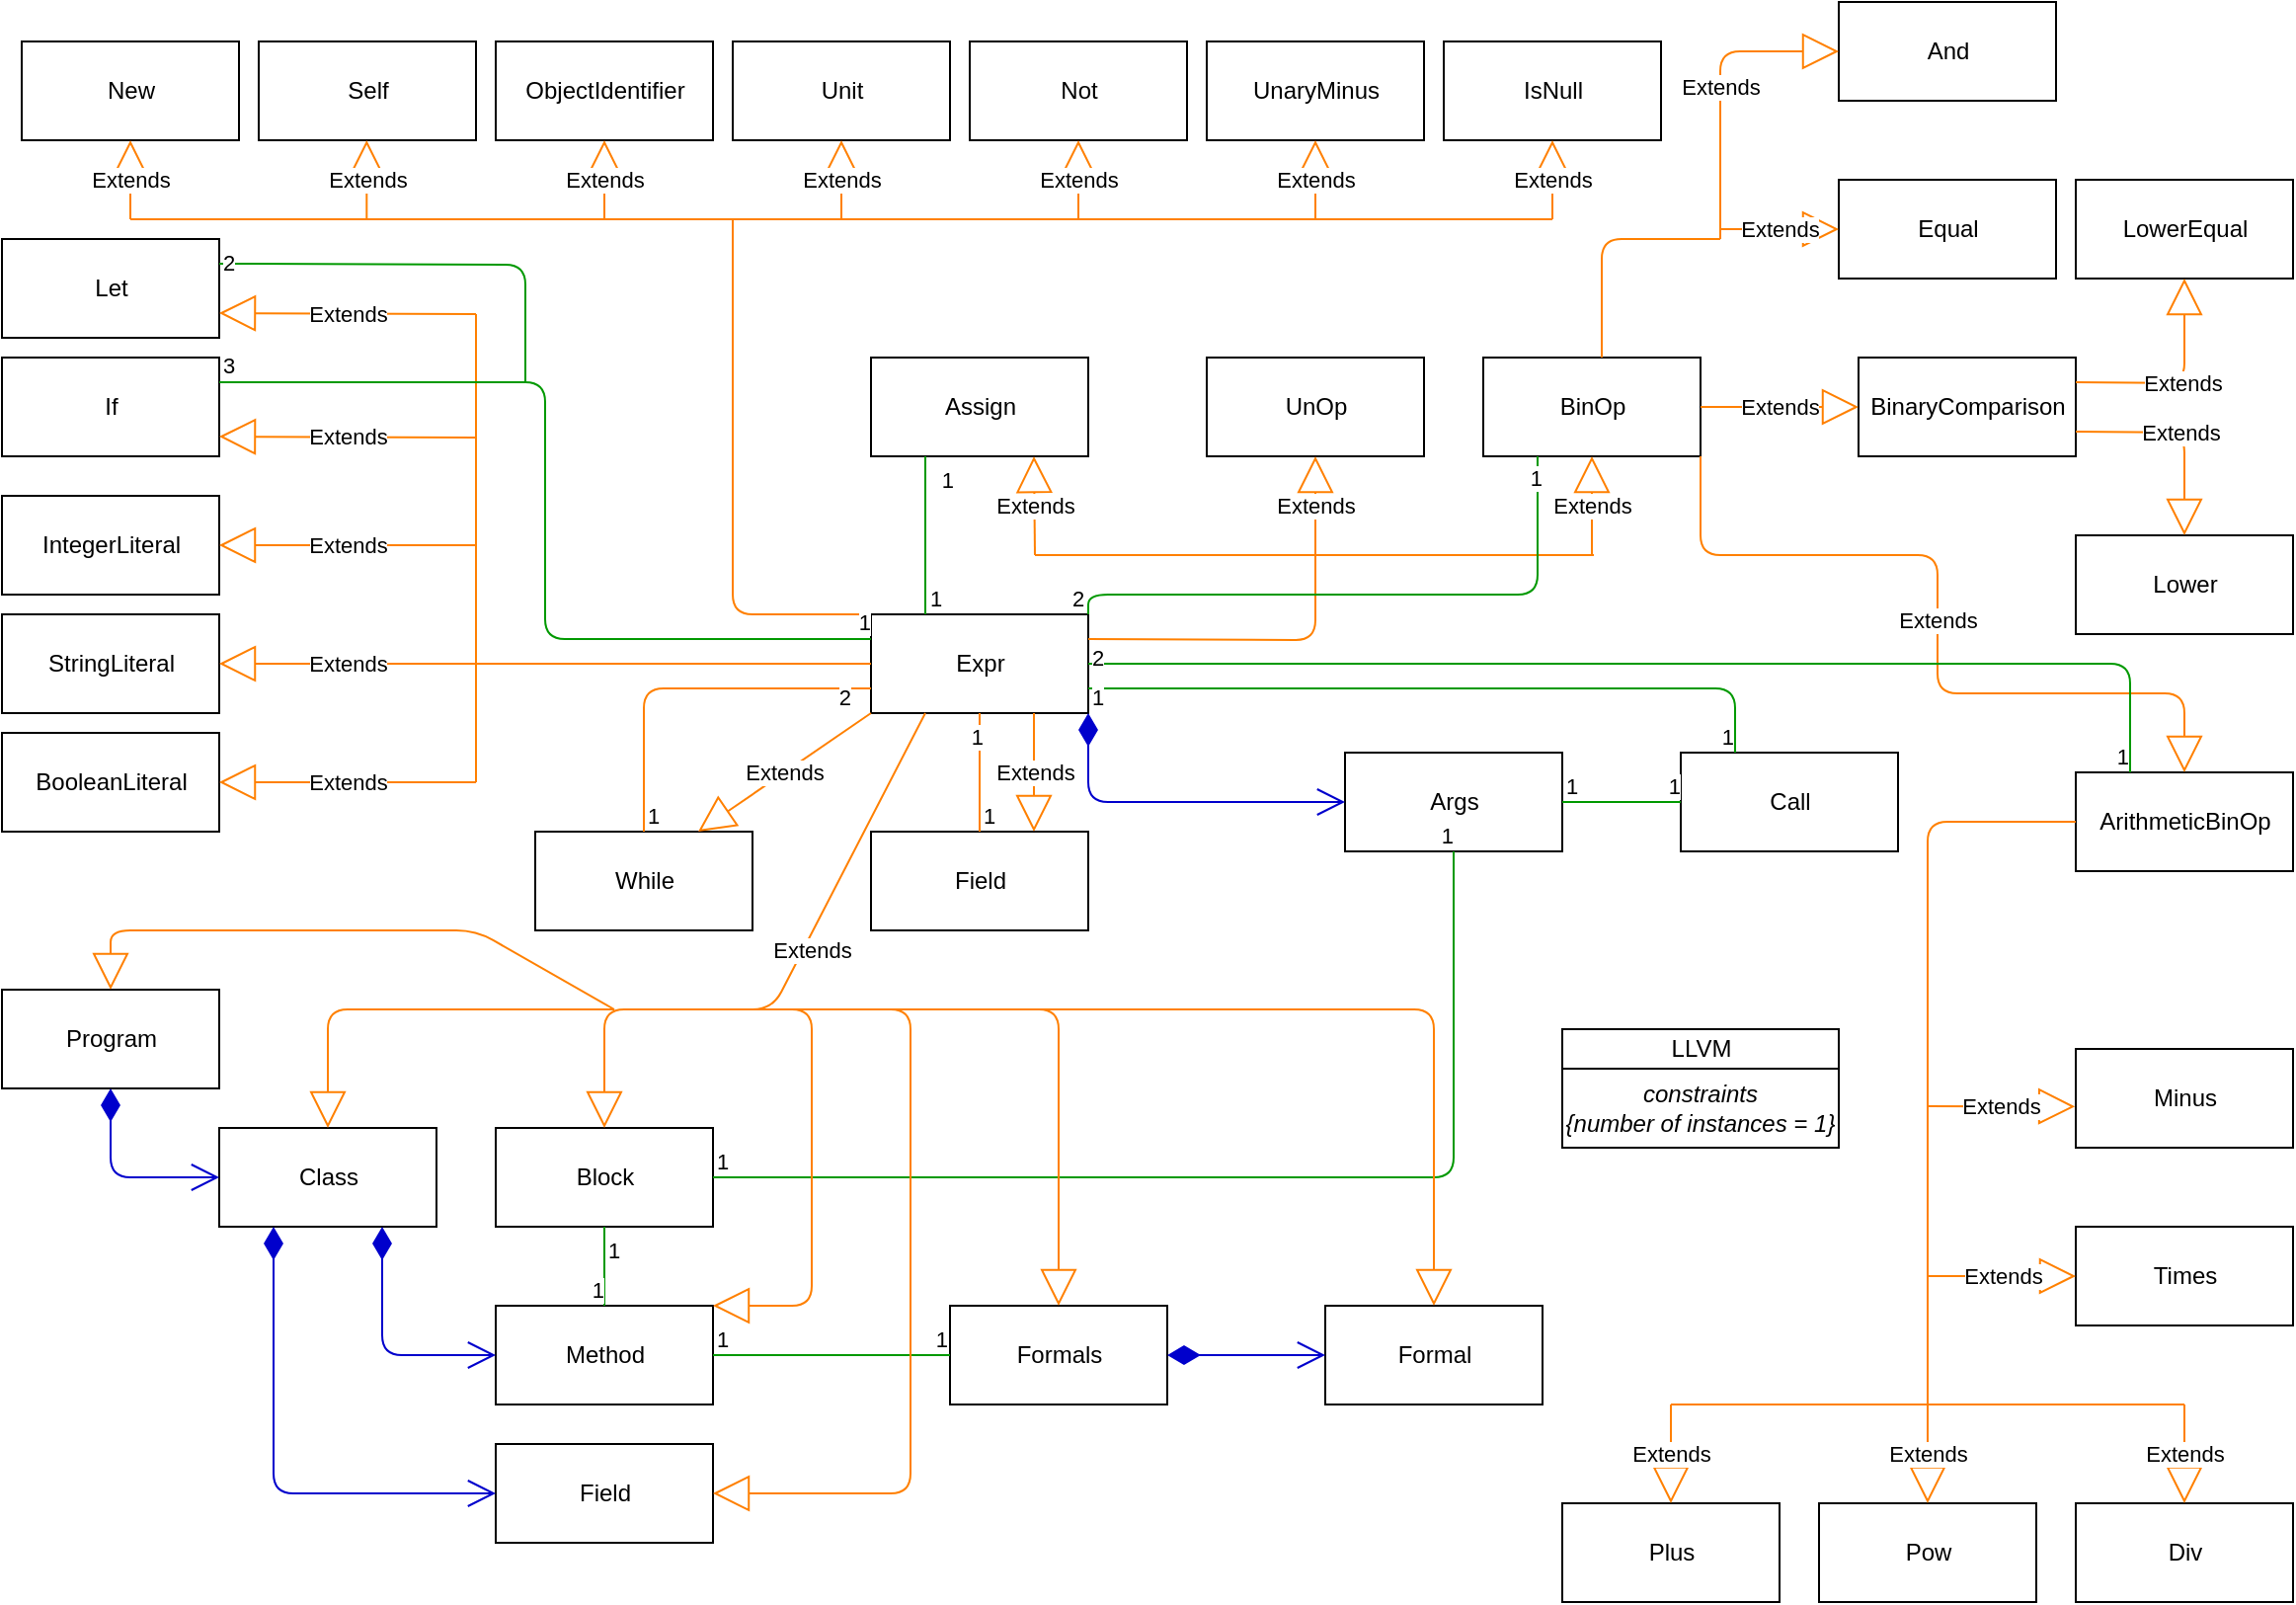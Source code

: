 <mxfile version="17.5.0" type="device"><diagram id="-UIGSTSjHvSxOkfHij40" name="Page-1"><mxGraphModel dx="873" dy="447" grid="1" gridSize="10" guides="1" tooltips="1" connect="1" arrows="1" fold="1" page="1" pageScale="1" pageWidth="1169" pageHeight="827" math="0" shadow="0"><root><mxCell id="0"/><mxCell id="1" parent="0"/><mxCell id="phd8Ac9PWgbkNgyUugYi-1" value="Expr" style="html=1;" parent="1" vertex="1"><mxGeometry x="440" y="320" width="110" height="50" as="geometry"/></mxCell><mxCell id="phd8Ac9PWgbkNgyUugYi-5" value="Program" style="html=1;" parent="1" vertex="1"><mxGeometry y="510" width="110" height="50" as="geometry"/></mxCell><mxCell id="phd8Ac9PWgbkNgyUugYi-6" value="Unit" style="html=1;" parent="1" vertex="1"><mxGeometry x="370" y="30" width="110" height="50" as="geometry"/></mxCell><mxCell id="phd8Ac9PWgbkNgyUugYi-8" value="Args" style="html=1;" parent="1" vertex="1"><mxGeometry x="680" y="390" width="110" height="50" as="geometry"/></mxCell><mxCell id="phd8Ac9PWgbkNgyUugYi-11" value="Block" style="html=1;" parent="1" vertex="1"><mxGeometry x="250" y="580" width="110" height="50" as="geometry"/></mxCell><mxCell id="phd8Ac9PWgbkNgyUugYi-12" value="Class" style="html=1;" parent="1" vertex="1"><mxGeometry x="110" y="580" width="110" height="50" as="geometry"/></mxCell><mxCell id="phd8Ac9PWgbkNgyUugYi-14" value="Field&lt;span style=&quot;color: rgba(0 , 0 , 0 , 0) ; font-family: monospace ; font-size: 0px&quot;&gt;%3CmxGraphModel%3E%3Croot%3E%3CmxCell%20id%3D%220%22%2F%3E%3CmxCell%20id%3D%221%22%20parent%3D%220%22%2F%3E%3CmxCell%20id%3D%222%22%20value%3D%22Extends%22%20style%3D%22endArrow%3Dblock%3BendSize%3D16%3BendFill%3D0%3Bhtml%3D1%3BentryX%3D1%3BentryY%3D0.75%3BentryDx%3D0%3BentryDy%3D0%3BexitX%3D0%3BexitY%3D0.5%3BexitDx%3D0%3BexitDy%3D0%3B%22%20edge%3D%221%22%20parent%3D%221%22%3E%3CmxGeometry%20width%3D%22160%22%20relative%3D%221%22%20as%3D%22geometry%22%3E%3CmxPoint%20x%3D%22870%22%20y%3D%22389%22%20as%3D%22sourcePoint%22%2F%3E%3CmxPoint%20x%3D%22650%22%20y%3D%22347.5%22%20as%3D%22targetPoint%22%2F%3E%3C%2FmxGeometry%3E%3C%2FmxCell%3E%3C%2Froot%3E%3C%2FmxGraphModel%3E&lt;/span&gt;" style="html=1;" parent="1" vertex="1"><mxGeometry x="250" y="740" width="110" height="50" as="geometry"/></mxCell><mxCell id="phd8Ac9PWgbkNgyUugYi-16" value="Formal" style="html=1;" parent="1" vertex="1"><mxGeometry x="670" y="670" width="110" height="50" as="geometry"/></mxCell><mxCell id="phd8Ac9PWgbkNgyUugYi-17" value="Formals" style="html=1;" parent="1" vertex="1"><mxGeometry x="480" y="670" width="110" height="50" as="geometry"/></mxCell><mxCell id="phd8Ac9PWgbkNgyUugYi-23" value="Let" style="html=1;" parent="1" vertex="1"><mxGeometry y="130" width="110" height="50" as="geometry"/></mxCell><mxCell id="phd8Ac9PWgbkNgyUugYi-25" value="IntegerLiteral" style="html=1;" parent="1" vertex="1"><mxGeometry y="260" width="110" height="50" as="geometry"/></mxCell><mxCell id="phd8Ac9PWgbkNgyUugYi-26" value="StringLiteral" style="html=1;" parent="1" vertex="1"><mxGeometry y="320" width="110" height="50" as="geometry"/></mxCell><mxCell id="phd8Ac9PWgbkNgyUugYi-27" value="BooleanLiteral" style="html=1;" parent="1" vertex="1"><mxGeometry y="380" width="110" height="50" as="geometry"/></mxCell><mxCell id="phd8Ac9PWgbkNgyUugYi-28" value="Method" style="html=1;" parent="1" vertex="1"><mxGeometry x="250" y="670" width="110" height="50" as="geometry"/></mxCell><mxCell id="phd8Ac9PWgbkNgyUugYi-29" value="New" style="html=1;" parent="1" vertex="1"><mxGeometry x="10" y="30" width="110" height="50" as="geometry"/></mxCell><mxCell id="phd8Ac9PWgbkNgyUugYi-30" value="&lt;span style=&quot;font-weight: normal&quot;&gt;Call&lt;span style=&quot;color: rgba(0 , 0 , 0 , 0) ; font-family: monospace ; font-size: 0px&quot;&gt;%3CmxGraphModel%3E%3Croot%3E%3CmxCell%20id%3D%220%22%2F%3E%3CmxCell%20id%3D%221%22%20parent%3D%220%22%2F%3E%3CmxCell%20id%3D%222%22%20value%3D%22Let%22%20style%3D%22html%3D1%3B%22%20vertex%3D%221%22%20parent%3D%221%22%3E%3CmxGeometry%20x%3D%22250%22%20y%3D%22230%22%20width%3D%22110%22%20height%3D%2250%22%20as%3D%22geometry%22%2F%3E%3C%2FmxCell%3E%3C%2Froot%3E%3C%2FmxGraphModel%3E&lt;/span&gt;&lt;/span&gt;" style="html=1;fontStyle=1" parent="1" vertex="1"><mxGeometry x="850" y="390" width="110" height="50" as="geometry"/></mxCell><mxCell id="phd8Ac9PWgbkNgyUugYi-31" value="ObjectIdentifier" style="html=1;" parent="1" vertex="1"><mxGeometry x="250" y="30" width="110" height="50" as="geometry"/></mxCell><mxCell id="phd8Ac9PWgbkNgyUugYi-32" value="Self" style="html=1;" parent="1" vertex="1"><mxGeometry x="130" y="30" width="110" height="50" as="geometry"/></mxCell><mxCell id="phd8Ac9PWgbkNgyUugYi-33" value="Assign" style="html=1;" parent="1" vertex="1"><mxGeometry x="440" y="190" width="110" height="50" as="geometry"/></mxCell><mxCell id="phd8Ac9PWgbkNgyUugYi-34" value="UnOp" style="html=1;" parent="1" vertex="1"><mxGeometry x="610" y="190" width="110" height="50" as="geometry"/></mxCell><mxCell id="phd8Ac9PWgbkNgyUugYi-35" value="Not" style="html=1;" parent="1" vertex="1"><mxGeometry x="490" y="30" width="110" height="50" as="geometry"/></mxCell><mxCell id="phd8Ac9PWgbkNgyUugYi-36" value="UnaryMinus" style="html=1;" parent="1" vertex="1"><mxGeometry x="610" y="30" width="110" height="50" as="geometry"/></mxCell><mxCell id="phd8Ac9PWgbkNgyUugYi-37" value="IsNull" style="html=1;" parent="1" vertex="1"><mxGeometry x="730" y="30" width="110" height="50" as="geometry"/></mxCell><mxCell id="phd8Ac9PWgbkNgyUugYi-38" value="BinOp" style="html=1;" parent="1" vertex="1"><mxGeometry x="750" y="190" width="110" height="50" as="geometry"/></mxCell><mxCell id="phd8Ac9PWgbkNgyUugYi-39" value="ArithmeticBinOp" style="html=1;" parent="1" vertex="1"><mxGeometry x="1050" y="400" width="110" height="50" as="geometry"/></mxCell><mxCell id="phd8Ac9PWgbkNgyUugYi-40" value="Plus" style="html=1;" parent="1" vertex="1"><mxGeometry x="790" y="770" width="110" height="50" as="geometry"/></mxCell><mxCell id="phd8Ac9PWgbkNgyUugYi-41" value="Minus" style="html=1;" parent="1" vertex="1"><mxGeometry x="1050" y="540" width="110" height="50" as="geometry"/></mxCell><mxCell id="phd8Ac9PWgbkNgyUugYi-42" value="Times" style="html=1;" parent="1" vertex="1"><mxGeometry x="1050" y="630" width="110" height="50" as="geometry"/></mxCell><mxCell id="phd8Ac9PWgbkNgyUugYi-43" value="Div" style="html=1;" parent="1" vertex="1"><mxGeometry x="1050" y="770" width="110" height="50" as="geometry"/></mxCell><mxCell id="phd8Ac9PWgbkNgyUugYi-44" value="Pow" style="html=1;" parent="1" vertex="1"><mxGeometry x="920" y="770" width="110" height="50" as="geometry"/></mxCell><mxCell id="phd8Ac9PWgbkNgyUugYi-45" value="BinaryComparison" style="html=1;" parent="1" vertex="1"><mxGeometry x="940" y="190" width="110" height="50" as="geometry"/></mxCell><mxCell id="phd8Ac9PWgbkNgyUugYi-46" value="LowerEqual" style="html=1;" parent="1" vertex="1"><mxGeometry x="1050" y="100" width="110" height="50" as="geometry"/></mxCell><mxCell id="phd8Ac9PWgbkNgyUugYi-47" value="Lower" style="html=1;" parent="1" vertex="1"><mxGeometry x="1050" y="280" width="110" height="50" as="geometry"/></mxCell><mxCell id="phd8Ac9PWgbkNgyUugYi-48" value="Equal" style="html=1;" parent="1" vertex="1"><mxGeometry x="930" y="100" width="110" height="50" as="geometry"/></mxCell><mxCell id="phd8Ac9PWgbkNgyUugYi-49" value="And" style="html=1;" parent="1" vertex="1"><mxGeometry x="930" y="10" width="110" height="50" as="geometry"/></mxCell><mxCell id="phd8Ac9PWgbkNgyUugYi-50" value="While" style="html=1;" parent="1" vertex="1"><mxGeometry x="270" y="430" width="110" height="50" as="geometry"/></mxCell><mxCell id="phd8Ac9PWgbkNgyUugYi-51" value="Extends" style="endArrow=block;endSize=16;endFill=0;html=1;entryX=1;entryY=0.5;entryDx=0;entryDy=0;strokeColor=#FF8000;" parent="1" target="phd8Ac9PWgbkNgyUugYi-25" edge="1"><mxGeometry width="160" relative="1" as="geometry"><mxPoint x="240" y="285" as="sourcePoint"/><mxPoint x="460" y="365" as="targetPoint"/></mxGeometry></mxCell><mxCell id="phd8Ac9PWgbkNgyUugYi-52" value="Extends" style="endArrow=block;endSize=16;endFill=0;html=1;entryX=1;entryY=0.5;entryDx=0;entryDy=0;strokeColor=#FF8000;" parent="1" target="phd8Ac9PWgbkNgyUugYi-26" edge="1"><mxGeometry width="160" relative="1" as="geometry"><mxPoint x="240" y="345" as="sourcePoint"/><mxPoint x="120" y="344.58" as="targetPoint"/></mxGeometry></mxCell><mxCell id="phd8Ac9PWgbkNgyUugYi-53" value="Extends" style="endArrow=block;endSize=16;endFill=0;html=1;entryX=1;entryY=0.5;entryDx=0;entryDy=0;strokeColor=#FF8000;" parent="1" target="phd8Ac9PWgbkNgyUugYi-27" edge="1"><mxGeometry width="160" relative="1" as="geometry"><mxPoint x="240" y="405" as="sourcePoint"/><mxPoint x="120" y="414" as="targetPoint"/></mxGeometry></mxCell><mxCell id="phd8Ac9PWgbkNgyUugYi-54" value="" style="endArrow=none;html=1;strokeColor=#FF8000;" parent="1" edge="1"><mxGeometry width="50" height="50" relative="1" as="geometry"><mxPoint x="240" y="405" as="sourcePoint"/><mxPoint x="240" y="285" as="targetPoint"/></mxGeometry></mxCell><mxCell id="phd8Ac9PWgbkNgyUugYi-55" value="" style="endArrow=open;html=1;endSize=12;startArrow=diamondThin;startSize=14;startFill=1;edgeStyle=orthogonalEdgeStyle;align=left;verticalAlign=bottom;exitX=0.5;exitY=1;exitDx=0;exitDy=0;entryX=0;entryY=0.5;entryDx=0;entryDy=0;strokeColor=#0000CC;" parent="1" source="phd8Ac9PWgbkNgyUugYi-5" target="phd8Ac9PWgbkNgyUugYi-12" edge="1"><mxGeometry x="-0.5" y="30" relative="1" as="geometry"><mxPoint x="130" y="700" as="sourcePoint"/><mxPoint x="290" y="700" as="targetPoint"/><Array as="points"><mxPoint x="55" y="605"/></Array><mxPoint as="offset"/></mxGeometry></mxCell><mxCell id="phd8Ac9PWgbkNgyUugYi-58" value="" style="endArrow=open;html=1;endSize=12;startArrow=diamondThin;startSize=14;startFill=1;edgeStyle=orthogonalEdgeStyle;align=left;verticalAlign=bottom;exitX=0.75;exitY=1;exitDx=0;exitDy=0;entryX=0;entryY=0.5;entryDx=0;entryDy=0;strokeColor=#0000CC;" parent="1" source="phd8Ac9PWgbkNgyUugYi-12" target="phd8Ac9PWgbkNgyUugYi-28" edge="1"><mxGeometry x="-0.625" y="30" relative="1" as="geometry"><mxPoint x="10" y="730" as="sourcePoint"/><mxPoint x="170" y="730" as="targetPoint"/><mxPoint as="offset"/></mxGeometry></mxCell><mxCell id="phd8Ac9PWgbkNgyUugYi-59" value="" style="endArrow=open;html=1;endSize=12;startArrow=diamondThin;startSize=14;startFill=1;edgeStyle=orthogonalEdgeStyle;align=left;verticalAlign=bottom;exitX=0.25;exitY=1;exitDx=0;exitDy=0;entryX=0;entryY=0.5;entryDx=0;entryDy=0;strokeColor=#0000CC;" parent="1" source="phd8Ac9PWgbkNgyUugYi-12" target="phd8Ac9PWgbkNgyUugYi-14" edge="1"><mxGeometry x="-0.625" y="30" relative="1" as="geometry"><mxPoint x="202.5" y="640" as="sourcePoint"/><mxPoint x="260" y="705" as="targetPoint"/><mxPoint as="offset"/></mxGeometry></mxCell><mxCell id="phd8Ac9PWgbkNgyUugYi-60" value="" style="endArrow=open;html=1;endSize=12;startArrow=diamondThin;startSize=14;startFill=1;edgeStyle=orthogonalEdgeStyle;align=left;verticalAlign=bottom;exitX=1;exitY=0.5;exitDx=0;exitDy=0;strokeColor=#0000CC;" parent="1" source="phd8Ac9PWgbkNgyUugYi-17" target="phd8Ac9PWgbkNgyUugYi-16" edge="1"><mxGeometry x="-0.625" y="30" relative="1" as="geometry"><mxPoint x="202.5" y="640" as="sourcePoint"/><mxPoint x="260" y="705" as="targetPoint"/><mxPoint as="offset"/></mxGeometry></mxCell><mxCell id="phd8Ac9PWgbkNgyUugYi-61" value="" style="endArrow=none;html=1;edgeStyle=orthogonalEdgeStyle;exitX=1;exitY=0.5;exitDx=0;exitDy=0;strokeColor=#009900;" parent="1" source="phd8Ac9PWgbkNgyUugYi-28" edge="1"><mxGeometry relative="1" as="geometry"><mxPoint x="500" y="380" as="sourcePoint"/><mxPoint x="480" y="695" as="targetPoint"/></mxGeometry></mxCell><mxCell id="phd8Ac9PWgbkNgyUugYi-62" value="1" style="edgeLabel;resizable=0;html=1;align=left;verticalAlign=bottom;" parent="phd8Ac9PWgbkNgyUugYi-61" connectable="0" vertex="1"><mxGeometry x="-1" relative="1" as="geometry"/></mxCell><mxCell id="phd8Ac9PWgbkNgyUugYi-63" value="1" style="edgeLabel;resizable=0;html=1;align=right;verticalAlign=bottom;" parent="phd8Ac9PWgbkNgyUugYi-61" connectable="0" vertex="1"><mxGeometry x="1" relative="1" as="geometry"/></mxCell><mxCell id="phd8Ac9PWgbkNgyUugYi-64" value="" style="endArrow=none;html=1;edgeStyle=orthogonalEdgeStyle;exitX=0.5;exitY=1;exitDx=0;exitDy=0;entryX=0.5;entryY=0;entryDx=0;entryDy=0;strokeColor=#009900;" parent="1" source="phd8Ac9PWgbkNgyUugYi-11" target="phd8Ac9PWgbkNgyUugYi-28" edge="1"><mxGeometry relative="1" as="geometry"><mxPoint x="370" y="705" as="sourcePoint"/><mxPoint x="490" y="705" as="targetPoint"/></mxGeometry></mxCell><mxCell id="phd8Ac9PWgbkNgyUugYi-65" value="1" style="edgeLabel;resizable=0;html=1;align=left;verticalAlign=bottom;" parent="phd8Ac9PWgbkNgyUugYi-64" connectable="0" vertex="1"><mxGeometry x="-1" relative="1" as="geometry"><mxPoint y="20" as="offset"/></mxGeometry></mxCell><mxCell id="phd8Ac9PWgbkNgyUugYi-66" value="1" style="edgeLabel;resizable=0;html=1;align=right;verticalAlign=bottom;" parent="phd8Ac9PWgbkNgyUugYi-64" connectable="0" vertex="1"><mxGeometry x="1" relative="1" as="geometry"/></mxCell><mxCell id="phd8Ac9PWgbkNgyUugYi-68" value="" style="endArrow=open;html=1;endSize=12;startArrow=diamondThin;startSize=14;startFill=1;edgeStyle=orthogonalEdgeStyle;align=left;verticalAlign=bottom;exitX=1;exitY=1;exitDx=0;exitDy=0;entryX=0;entryY=0.5;entryDx=0;entryDy=0;strokeColor=#0000CC;" parent="1" source="phd8Ac9PWgbkNgyUugYi-1" target="phd8Ac9PWgbkNgyUugYi-8" edge="1"><mxGeometry x="-0.625" y="30" relative="1" as="geometry"><mxPoint x="202.5" y="640" as="sourcePoint"/><mxPoint x="260" y="705" as="targetPoint"/><mxPoint as="offset"/></mxGeometry></mxCell><mxCell id="phd8Ac9PWgbkNgyUugYi-71" value="Field" style="html=1;" parent="1" vertex="1"><mxGeometry x="440" y="430" width="110" height="50" as="geometry"/></mxCell><mxCell id="phd8Ac9PWgbkNgyUugYi-73" value="If" style="html=1;" parent="1" vertex="1"><mxGeometry y="190" width="110" height="50" as="geometry"/></mxCell><mxCell id="phd8Ac9PWgbkNgyUugYi-77" value="" style="endArrow=none;html=1;edgeStyle=orthogonalEdgeStyle;exitX=1;exitY=0.5;exitDx=0;exitDy=0;strokeColor=#009900;" parent="1" source="phd8Ac9PWgbkNgyUugYi-8" target="phd8Ac9PWgbkNgyUugYi-30" edge="1"><mxGeometry relative="1" as="geometry"><mxPoint x="370" y="705" as="sourcePoint"/><mxPoint x="490" y="705" as="targetPoint"/></mxGeometry></mxCell><mxCell id="phd8Ac9PWgbkNgyUugYi-78" value="1" style="edgeLabel;resizable=0;html=1;align=left;verticalAlign=bottom;" parent="phd8Ac9PWgbkNgyUugYi-77" connectable="0" vertex="1"><mxGeometry x="-1" relative="1" as="geometry"/></mxCell><mxCell id="phd8Ac9PWgbkNgyUugYi-79" value="1" style="edgeLabel;resizable=0;html=1;align=right;verticalAlign=bottom;" parent="phd8Ac9PWgbkNgyUugYi-77" connectable="0" vertex="1"><mxGeometry x="1" relative="1" as="geometry"/></mxCell><mxCell id="phd8Ac9PWgbkNgyUugYi-80" value="" style="endArrow=none;html=1;edgeStyle=orthogonalEdgeStyle;exitX=1;exitY=0.75;exitDx=0;exitDy=0;entryX=0.25;entryY=0;entryDx=0;entryDy=0;strokeColor=#009900;" parent="1" source="phd8Ac9PWgbkNgyUugYi-1" target="phd8Ac9PWgbkNgyUugYi-30" edge="1"><mxGeometry relative="1" as="geometry"><mxPoint x="800" y="425" as="sourcePoint"/><mxPoint x="870" y="425" as="targetPoint"/></mxGeometry></mxCell><mxCell id="phd8Ac9PWgbkNgyUugYi-81" value="1" style="edgeLabel;resizable=0;html=1;align=left;verticalAlign=bottom;" parent="phd8Ac9PWgbkNgyUugYi-80" connectable="0" vertex="1"><mxGeometry x="-1" relative="1" as="geometry"><mxPoint y="12.5" as="offset"/></mxGeometry></mxCell><mxCell id="phd8Ac9PWgbkNgyUugYi-82" value="1" style="edgeLabel;resizable=0;html=1;align=right;verticalAlign=bottom;" parent="phd8Ac9PWgbkNgyUugYi-80" connectable="0" vertex="1"><mxGeometry x="1" relative="1" as="geometry"/></mxCell><mxCell id="phd8Ac9PWgbkNgyUugYi-83" value="" style="endArrow=none;html=1;edgeStyle=orthogonalEdgeStyle;exitX=0.25;exitY=0;exitDx=0;exitDy=0;entryX=0.25;entryY=1;entryDx=0;entryDy=0;strokeColor=#009900;" parent="1" source="phd8Ac9PWgbkNgyUugYi-1" target="phd8Ac9PWgbkNgyUugYi-33" edge="1"><mxGeometry relative="1" as="geometry"><mxPoint x="660" y="357.5" as="sourcePoint"/><mxPoint x="897.5" y="400" as="targetPoint"/></mxGeometry></mxCell><mxCell id="phd8Ac9PWgbkNgyUugYi-84" value="1" style="edgeLabel;resizable=0;html=1;align=left;verticalAlign=bottom;" parent="phd8Ac9PWgbkNgyUugYi-83" connectable="0" vertex="1"><mxGeometry x="-1" relative="1" as="geometry"/></mxCell><mxCell id="phd8Ac9PWgbkNgyUugYi-85" value="1" style="edgeLabel;resizable=0;html=1;align=right;verticalAlign=bottom;" parent="phd8Ac9PWgbkNgyUugYi-83" connectable="0" vertex="1"><mxGeometry x="1" relative="1" as="geometry"><mxPoint x="15" y="20.34" as="offset"/></mxGeometry></mxCell><mxCell id="phd8Ac9PWgbkNgyUugYi-86" value="Extends" style="endArrow=block;endSize=16;endFill=0;html=1;entryX=0.5;entryY=1;entryDx=0;entryDy=0;strokeColor=#FF8000;" parent="1" target="phd8Ac9PWgbkNgyUugYi-29" edge="1"><mxGeometry width="160" relative="1" as="geometry"><mxPoint x="65" y="120" as="sourcePoint"/><mxPoint x="120" y="295" as="targetPoint"/></mxGeometry></mxCell><mxCell id="phd8Ac9PWgbkNgyUugYi-87" value="Extends" style="endArrow=block;endSize=16;endFill=0;html=1;entryX=0.5;entryY=1;entryDx=0;entryDy=0;strokeColor=#FF8000;" parent="1" edge="1"><mxGeometry width="160" relative="1" as="geometry"><mxPoint x="184.66" y="120" as="sourcePoint"/><mxPoint x="184.66" y="80" as="targetPoint"/></mxGeometry></mxCell><mxCell id="phd8Ac9PWgbkNgyUugYi-88" value="Extends" style="endArrow=block;endSize=16;endFill=0;html=1;entryX=0.5;entryY=1;entryDx=0;entryDy=0;strokeColor=#FF8000;" parent="1" target="phd8Ac9PWgbkNgyUugYi-31" edge="1"><mxGeometry width="160" relative="1" as="geometry"><mxPoint x="305" y="120" as="sourcePoint"/><mxPoint x="300" y="85" as="targetPoint"/></mxGeometry></mxCell><mxCell id="phd8Ac9PWgbkNgyUugYi-89" value="Extends" style="endArrow=block;endSize=16;endFill=0;html=1;entryX=0.5;entryY=1;entryDx=0;entryDy=0;strokeColor=#FF8000;" parent="1" target="phd8Ac9PWgbkNgyUugYi-6" edge="1"><mxGeometry width="160" relative="1" as="geometry"><mxPoint x="425" y="120" as="sourcePoint"/><mxPoint x="420" y="90" as="targetPoint"/></mxGeometry></mxCell><mxCell id="phd8Ac9PWgbkNgyUugYi-90" value="Extends" style="endArrow=block;endSize=16;endFill=0;html=1;entryX=0.5;entryY=1;entryDx=0;entryDy=0;strokeColor=#FF8000;" parent="1" target="phd8Ac9PWgbkNgyUugYi-35" edge="1"><mxGeometry width="160" relative="1" as="geometry"><mxPoint x="545" y="120" as="sourcePoint"/><mxPoint x="105" y="120" as="targetPoint"/></mxGeometry></mxCell><mxCell id="phd8Ac9PWgbkNgyUugYi-91" value="Extends" style="endArrow=block;endSize=16;endFill=0;html=1;entryX=0.5;entryY=1;entryDx=0;entryDy=0;strokeColor=#FF8000;" parent="1" target="phd8Ac9PWgbkNgyUugYi-36" edge="1"><mxGeometry width="160" relative="1" as="geometry"><mxPoint x="665" y="120" as="sourcePoint"/><mxPoint x="115" y="130" as="targetPoint"/></mxGeometry></mxCell><mxCell id="phd8Ac9PWgbkNgyUugYi-92" value="Extends" style="endArrow=block;endSize=16;endFill=0;html=1;entryX=0.5;entryY=1;entryDx=0;entryDy=0;strokeColor=#FF8000;" parent="1" target="phd8Ac9PWgbkNgyUugYi-37" edge="1"><mxGeometry width="160" relative="1" as="geometry"><mxPoint x="785" y="120" as="sourcePoint"/><mxPoint x="125" y="140" as="targetPoint"/></mxGeometry></mxCell><mxCell id="phd8Ac9PWgbkNgyUugYi-93" value="" style="endArrow=none;html=1;strokeColor=#FF8000;" parent="1" edge="1"><mxGeometry width="50" height="50" relative="1" as="geometry"><mxPoint x="785" y="120" as="sourcePoint"/><mxPoint x="65" y="120" as="targetPoint"/></mxGeometry></mxCell><mxCell id="phd8Ac9PWgbkNgyUugYi-94" value="" style="endArrow=none;html=1;exitX=0;exitY=0;exitDx=0;exitDy=0;endFill=0;startArrow=none;startFill=0;strokeColor=#FF8000;" parent="1" source="phd8Ac9PWgbkNgyUugYi-1" edge="1"><mxGeometry width="50" height="50" relative="1" as="geometry"><mxPoint x="400" y="350" as="sourcePoint"/><mxPoint x="370" y="120" as="targetPoint"/><Array as="points"><mxPoint x="370" y="320"/></Array></mxGeometry></mxCell><mxCell id="phd8Ac9PWgbkNgyUugYi-95" value="" style="endArrow=none;html=1;entryX=0;entryY=0.5;entryDx=0;entryDy=0;strokeColor=#FF8000;" parent="1" target="phd8Ac9PWgbkNgyUugYi-1" edge="1"><mxGeometry width="50" height="50" relative="1" as="geometry"><mxPoint x="240" y="345" as="sourcePoint"/><mxPoint x="450" y="300" as="targetPoint"/></mxGeometry></mxCell><mxCell id="phd8Ac9PWgbkNgyUugYi-96" value="Extends" style="endArrow=block;endSize=16;endFill=0;html=1;entryX=1;entryY=0.75;entryDx=0;entryDy=0;strokeColor=#FF8000;" parent="1" target="phd8Ac9PWgbkNgyUugYi-23" edge="1"><mxGeometry width="160" relative="1" as="geometry"><mxPoint x="240" y="168" as="sourcePoint"/><mxPoint x="120" y="295" as="targetPoint"/></mxGeometry></mxCell><mxCell id="phd8Ac9PWgbkNgyUugYi-97" value="Extends" style="endArrow=block;endSize=16;endFill=0;html=1;entryX=1;entryY=0.75;entryDx=0;entryDy=0;strokeColor=#FF8000;" parent="1" edge="1"><mxGeometry width="160" relative="1" as="geometry"><mxPoint x="240" y="230.5" as="sourcePoint"/><mxPoint x="110" y="230" as="targetPoint"/></mxGeometry></mxCell><mxCell id="phd8Ac9PWgbkNgyUugYi-98" value="" style="endArrow=none;html=1;strokeColor=#FF8000;" parent="1" edge="1"><mxGeometry width="50" height="50" relative="1" as="geometry"><mxPoint x="240" y="289" as="sourcePoint"/><mxPoint x="240" y="168" as="targetPoint"/></mxGeometry></mxCell><mxCell id="phd8Ac9PWgbkNgyUugYi-99" value="Extends" style="endArrow=block;endSize=16;endFill=0;html=1;entryX=0.75;entryY=1;entryDx=0;entryDy=0;strokeColor=#FF8000;" parent="1" target="phd8Ac9PWgbkNgyUugYi-33" edge="1"><mxGeometry width="160" relative="1" as="geometry"><mxPoint x="523" y="290" as="sourcePoint"/><mxPoint x="120" y="177.5" as="targetPoint"/></mxGeometry></mxCell><mxCell id="phd8Ac9PWgbkNgyUugYi-100" value="Extends" style="endArrow=block;endSize=16;endFill=0;html=1;entryX=0.5;entryY=1;entryDx=0;entryDy=0;strokeColor=#FF8000;" parent="1" target="phd8Ac9PWgbkNgyUugYi-34" edge="1"><mxGeometry width="160" relative="1" as="geometry"><mxPoint x="665" y="290" as="sourcePoint"/><mxPoint x="532.5" y="250" as="targetPoint"/></mxGeometry></mxCell><mxCell id="phd8Ac9PWgbkNgyUugYi-101" value="Extends" style="endArrow=block;endSize=16;endFill=0;html=1;entryX=0.5;entryY=1;entryDx=0;entryDy=0;strokeColor=#FF8000;" parent="1" target="phd8Ac9PWgbkNgyUugYi-38" edge="1"><mxGeometry width="160" relative="1" as="geometry"><mxPoint x="805" y="290" as="sourcePoint"/><mxPoint x="675" y="250" as="targetPoint"/></mxGeometry></mxCell><mxCell id="phd8Ac9PWgbkNgyUugYi-102" value="" style="endArrow=none;html=1;strokeColor=#FF8000;" parent="1" edge="1"><mxGeometry width="50" height="50" relative="1" as="geometry"><mxPoint x="523" y="290" as="sourcePoint"/><mxPoint x="806" y="290" as="targetPoint"/></mxGeometry></mxCell><mxCell id="phd8Ac9PWgbkNgyUugYi-103" value="" style="endArrow=none;html=1;exitX=1;exitY=0.25;exitDx=0;exitDy=0;strokeColor=#FF8000;" parent="1" source="phd8Ac9PWgbkNgyUugYi-1" edge="1"><mxGeometry width="50" height="50" relative="1" as="geometry"><mxPoint x="690" y="450" as="sourcePoint"/><mxPoint x="665" y="290" as="targetPoint"/><Array as="points"><mxPoint x="665" y="333"/></Array></mxGeometry></mxCell><mxCell id="phd8Ac9PWgbkNgyUugYi-111" value="Extends" style="endArrow=block;endSize=16;endFill=0;html=1;entryX=0.5;entryY=1;entryDx=0;entryDy=0;exitX=1;exitY=0.25;exitDx=0;exitDy=0;strokeColor=#FF8000;" parent="1" source="phd8Ac9PWgbkNgyUugYi-45" target="phd8Ac9PWgbkNgyUugYi-46" edge="1"><mxGeometry width="160" relative="1" as="geometry"><mxPoint x="815" y="300" as="sourcePoint"/><mxPoint x="815" y="250" as="targetPoint"/><Array as="points"><mxPoint x="1105" y="203"/></Array></mxGeometry></mxCell><mxCell id="phd8Ac9PWgbkNgyUugYi-112" value="Extends" style="endArrow=block;endSize=16;endFill=0;html=1;exitX=1;exitY=0.75;exitDx=0;exitDy=0;strokeColor=#FF8000;" parent="1" source="phd8Ac9PWgbkNgyUugYi-45" target="phd8Ac9PWgbkNgyUugYi-47" edge="1"><mxGeometry width="160" relative="1" as="geometry"><mxPoint x="1030" y="212.5" as="sourcePoint"/><mxPoint x="1115" y="160" as="targetPoint"/><Array as="points"><mxPoint x="1105" y="228"/></Array></mxGeometry></mxCell><mxCell id="phd8Ac9PWgbkNgyUugYi-113" value="Extends" style="endArrow=block;endSize=16;endFill=0;html=1;entryX=0;entryY=0.5;entryDx=0;entryDy=0;strokeColor=#FF8000;" parent="1" target="phd8Ac9PWgbkNgyUugYi-49" edge="1"><mxGeometry width="160" relative="1" as="geometry"><mxPoint x="870" y="130" as="sourcePoint"/><mxPoint x="1115" y="160" as="targetPoint"/><Array as="points"><mxPoint x="870" y="35"/></Array></mxGeometry></mxCell><mxCell id="phd8Ac9PWgbkNgyUugYi-114" value="Extends" style="endArrow=block;endSize=16;endFill=0;html=1;entryX=0;entryY=0.5;entryDx=0;entryDy=0;strokeColor=#FF8000;" parent="1" target="phd8Ac9PWgbkNgyUugYi-48" edge="1"><mxGeometry width="160" relative="1" as="geometry"><mxPoint x="870" y="125" as="sourcePoint"/><mxPoint x="940" y="45" as="targetPoint"/><Array as="points"/></mxGeometry></mxCell><mxCell id="phd8Ac9PWgbkNgyUugYi-115" value="" style="endArrow=none;html=1;strokeColor=#FF8000;" parent="1" edge="1"><mxGeometry width="50" height="50" relative="1" as="geometry"><mxPoint x="810" y="190" as="sourcePoint"/><mxPoint x="870" y="130" as="targetPoint"/><Array as="points"><mxPoint x="810" y="130"/></Array></mxGeometry></mxCell><mxCell id="phd8Ac9PWgbkNgyUugYi-116" value="Extends" style="endArrow=block;endSize=16;endFill=0;html=1;entryX=0;entryY=0.5;entryDx=0;entryDy=0;exitX=1;exitY=0.5;exitDx=0;exitDy=0;strokeColor=#FF8000;" parent="1" source="phd8Ac9PWgbkNgyUugYi-38" target="phd8Ac9PWgbkNgyUugYi-45" edge="1"><mxGeometry width="160" relative="1" as="geometry"><mxPoint x="880" y="135" as="sourcePoint"/><mxPoint x="940" y="135" as="targetPoint"/><Array as="points"/></mxGeometry></mxCell><mxCell id="phd8Ac9PWgbkNgyUugYi-117" value="Extends" style="endArrow=block;endSize=16;endFill=0;html=1;entryX=0.5;entryY=0;entryDx=0;entryDy=0;exitX=1;exitY=1;exitDx=0;exitDy=0;strokeColor=#FF8000;" parent="1" source="phd8Ac9PWgbkNgyUugYi-38" target="phd8Ac9PWgbkNgyUugYi-39" edge="1"><mxGeometry width="160" relative="1" as="geometry"><mxPoint x="870" y="225" as="sourcePoint"/><mxPoint x="950" y="225" as="targetPoint"/><Array as="points"><mxPoint x="860" y="290"/><mxPoint x="980" y="290"/><mxPoint x="980" y="360"/><mxPoint x="1105" y="360"/></Array></mxGeometry></mxCell><mxCell id="phd8Ac9PWgbkNgyUugYi-118" value="Extends" style="endArrow=block;endSize=16;endFill=0;html=1;entryX=-0.004;entryY=0.583;entryDx=0;entryDy=0;entryPerimeter=0;strokeColor=#FF8000;" parent="1" target="phd8Ac9PWgbkNgyUugYi-41" edge="1"><mxGeometry width="160" relative="1" as="geometry"><mxPoint x="975" y="569" as="sourcePoint"/><mxPoint x="950" y="225" as="targetPoint"/><Array as="points"/></mxGeometry></mxCell><mxCell id="phd8Ac9PWgbkNgyUugYi-119" value="Extends" style="endArrow=block;endSize=16;endFill=0;html=1;entryX=0.5;entryY=0;entryDx=0;entryDy=0;strokeColor=#FF8000;" parent="1" target="phd8Ac9PWgbkNgyUugYi-40" edge="1"><mxGeometry width="160" relative="1" as="geometry"><mxPoint x="845" y="720" as="sourcePoint"/><mxPoint x="1142.5" y="590" as="targetPoint"/><Array as="points"/></mxGeometry></mxCell><mxCell id="phd8Ac9PWgbkNgyUugYi-121" value="Extends" style="endArrow=block;endSize=16;endFill=0;html=1;entryX=0.5;entryY=0;entryDx=0;entryDy=0;strokeColor=#FF8000;" parent="1" target="phd8Ac9PWgbkNgyUugYi-44" edge="1"><mxGeometry width="160" relative="1" as="geometry"><mxPoint x="975" y="720" as="sourcePoint"/><mxPoint x="855" y="780" as="targetPoint"/><Array as="points"/></mxGeometry></mxCell><mxCell id="phd8Ac9PWgbkNgyUugYi-122" value="Extends" style="endArrow=block;endSize=16;endFill=0;html=1;entryX=0.5;entryY=0;entryDx=0;entryDy=0;strokeColor=#FF8000;" parent="1" target="phd8Ac9PWgbkNgyUugYi-43" edge="1"><mxGeometry width="160" relative="1" as="geometry"><mxPoint x="1105" y="720" as="sourcePoint"/><mxPoint x="985" y="780" as="targetPoint"/><Array as="points"/></mxGeometry></mxCell><mxCell id="phd8Ac9PWgbkNgyUugYi-124" value="" style="endArrow=none;html=1;strokeColor=#FF8000;" parent="1" edge="1"><mxGeometry width="50" height="50" relative="1" as="geometry"><mxPoint x="845" y="720" as="sourcePoint"/><mxPoint x="1105" y="720" as="targetPoint"/></mxGeometry></mxCell><mxCell id="phd8Ac9PWgbkNgyUugYi-125" value="Extends" style="endArrow=block;endSize=16;endFill=0;html=1;entryX=0;entryY=0.5;entryDx=0;entryDy=0;strokeColor=#FF8000;" parent="1" target="phd8Ac9PWgbkNgyUugYi-42" edge="1"><mxGeometry width="160" relative="1" as="geometry"><mxPoint x="975" y="655" as="sourcePoint"/><mxPoint x="985" y="780" as="targetPoint"/><Array as="points"/></mxGeometry></mxCell><mxCell id="phd8Ac9PWgbkNgyUugYi-126" value="" style="endArrow=none;html=1;entryX=0;entryY=0.5;entryDx=0;entryDy=0;strokeColor=#FF8000;" parent="1" target="phd8Ac9PWgbkNgyUugYi-39" edge="1"><mxGeometry width="50" height="50" relative="1" as="geometry"><mxPoint x="975" y="720" as="sourcePoint"/><mxPoint x="910" y="500" as="targetPoint"/><Array as="points"><mxPoint x="975" y="650"/><mxPoint x="975" y="425"/></Array></mxGeometry></mxCell><mxCell id="phd8Ac9PWgbkNgyUugYi-127" value="" style="endArrow=none;html=1;edgeStyle=orthogonalEdgeStyle;exitX=0.5;exitY=0;exitDx=0;exitDy=0;entryX=0;entryY=0.75;entryDx=0;entryDy=0;strokeColor=#FF8000;" parent="1" source="phd8Ac9PWgbkNgyUugYi-50" target="phd8Ac9PWgbkNgyUugYi-1" edge="1"><mxGeometry relative="1" as="geometry"><mxPoint x="477.5" y="330" as="sourcePoint"/><mxPoint x="477.5" y="250" as="targetPoint"/></mxGeometry></mxCell><mxCell id="phd8Ac9PWgbkNgyUugYi-128" value="1" style="edgeLabel;resizable=0;html=1;align=left;verticalAlign=bottom;" parent="phd8Ac9PWgbkNgyUugYi-127" connectable="0" vertex="1"><mxGeometry x="-1" relative="1" as="geometry"/></mxCell><mxCell id="phd8Ac9PWgbkNgyUugYi-129" value="2" style="edgeLabel;resizable=0;html=1;align=right;verticalAlign=bottom;" parent="phd8Ac9PWgbkNgyUugYi-127" connectable="0" vertex="1"><mxGeometry x="1" relative="1" as="geometry"><mxPoint x="-9.91" y="12.5" as="offset"/></mxGeometry></mxCell><mxCell id="phd8Ac9PWgbkNgyUugYi-130" value="Extends" style="endArrow=block;endSize=16;endFill=0;html=1;entryX=0.75;entryY=0;entryDx=0;entryDy=0;exitX=0;exitY=1;exitDx=0;exitDy=0;strokeColor=#FF8000;" parent="1" source="phd8Ac9PWgbkNgyUugYi-1" target="phd8Ac9PWgbkNgyUugYi-50" edge="1"><mxGeometry width="160" relative="1" as="geometry"><mxPoint x="533" y="300" as="sourcePoint"/><mxPoint x="532.5" y="250" as="targetPoint"/></mxGeometry></mxCell><mxCell id="phd8Ac9PWgbkNgyUugYi-131" value="" style="endArrow=none;html=1;edgeStyle=orthogonalEdgeStyle;exitX=0.5;exitY=0;exitDx=0;exitDy=0;entryX=0.5;entryY=1;entryDx=0;entryDy=0;strokeColor=#FF8000;" parent="1" source="phd8Ac9PWgbkNgyUugYi-71" target="phd8Ac9PWgbkNgyUugYi-1" edge="1"><mxGeometry relative="1" as="geometry"><mxPoint x="335" y="440" as="sourcePoint"/><mxPoint x="450" y="367.5" as="targetPoint"/></mxGeometry></mxCell><mxCell id="phd8Ac9PWgbkNgyUugYi-132" value="1" style="edgeLabel;resizable=0;html=1;align=left;verticalAlign=bottom;" parent="phd8Ac9PWgbkNgyUugYi-131" connectable="0" vertex="1"><mxGeometry x="-1" relative="1" as="geometry"/></mxCell><mxCell id="phd8Ac9PWgbkNgyUugYi-133" value="1" style="edgeLabel;resizable=0;html=1;align=right;verticalAlign=bottom;" parent="phd8Ac9PWgbkNgyUugYi-131" connectable="0" vertex="1"><mxGeometry x="1" relative="1" as="geometry"><mxPoint x="2.5" y="20.34" as="offset"/></mxGeometry></mxCell><mxCell id="phd8Ac9PWgbkNgyUugYi-135" value="Extends" style="endArrow=block;endSize=16;endFill=0;html=1;entryX=0.75;entryY=0;entryDx=0;entryDy=0;exitX=0.75;exitY=1;exitDx=0;exitDy=0;strokeColor=#FF8000;" parent="1" source="phd8Ac9PWgbkNgyUugYi-1" target="phd8Ac9PWgbkNgyUugYi-71" edge="1"><mxGeometry width="160" relative="1" as="geometry"><mxPoint x="450" y="380" as="sourcePoint"/><mxPoint x="362.5" y="440" as="targetPoint"/></mxGeometry></mxCell><mxCell id="phd8Ac9PWgbkNgyUugYi-136" value="" style="endArrow=none;html=1;edgeStyle=orthogonalEdgeStyle;exitX=1;exitY=0.5;exitDx=0;exitDy=0;entryX=0.25;entryY=0;entryDx=0;entryDy=0;strokeColor=#009900;" parent="1" source="phd8Ac9PWgbkNgyUugYi-1" target="phd8Ac9PWgbkNgyUugYi-39" edge="1"><mxGeometry relative="1" as="geometry"><mxPoint x="560" y="367.5" as="sourcePoint"/><mxPoint x="887.5" y="400" as="targetPoint"/></mxGeometry></mxCell><mxCell id="phd8Ac9PWgbkNgyUugYi-137" value="2" style="edgeLabel;resizable=0;html=1;align=left;verticalAlign=bottom;" parent="phd8Ac9PWgbkNgyUugYi-136" connectable="0" vertex="1"><mxGeometry x="-1" relative="1" as="geometry"><mxPoint y="5" as="offset"/></mxGeometry></mxCell><mxCell id="phd8Ac9PWgbkNgyUugYi-138" value="1" style="edgeLabel;resizable=0;html=1;align=right;verticalAlign=bottom;" parent="phd8Ac9PWgbkNgyUugYi-136" connectable="0" vertex="1"><mxGeometry x="1" relative="1" as="geometry"/></mxCell><mxCell id="phd8Ac9PWgbkNgyUugYi-139" value="" style="endArrow=none;html=1;edgeStyle=orthogonalEdgeStyle;exitX=1;exitY=0;exitDx=0;exitDy=0;entryX=0.25;entryY=1;entryDx=0;entryDy=0;strokeColor=#009900;" parent="1" source="phd8Ac9PWgbkNgyUugYi-1" target="phd8Ac9PWgbkNgyUugYi-38" edge="1"><mxGeometry relative="1" as="geometry"><mxPoint x="560" y="355" as="sourcePoint"/><mxPoint x="1087.5" y="410" as="targetPoint"/><Array as="points"><mxPoint x="550" y="310"/><mxPoint x="778" y="310"/></Array></mxGeometry></mxCell><mxCell id="phd8Ac9PWgbkNgyUugYi-140" value="2" style="edgeLabel;resizable=0;html=1;align=left;verticalAlign=bottom;" parent="phd8Ac9PWgbkNgyUugYi-139" connectable="0" vertex="1"><mxGeometry x="-1" relative="1" as="geometry"><mxPoint x="-10" as="offset"/></mxGeometry></mxCell><mxCell id="phd8Ac9PWgbkNgyUugYi-141" value="1" style="edgeLabel;resizable=0;html=1;align=right;verticalAlign=bottom;" parent="phd8Ac9PWgbkNgyUugYi-139" connectable="0" vertex="1"><mxGeometry x="1" relative="1" as="geometry"><mxPoint x="2.5" y="19.94" as="offset"/></mxGeometry></mxCell><mxCell id="phd8Ac9PWgbkNgyUugYi-142" value="" style="endArrow=none;html=1;edgeStyle=orthogonalEdgeStyle;exitX=1;exitY=0.5;exitDx=0;exitDy=0;entryX=0.5;entryY=1;entryDx=0;entryDy=0;strokeColor=#009900;" parent="1" source="phd8Ac9PWgbkNgyUugYi-11" target="phd8Ac9PWgbkNgyUugYi-8" edge="1"><mxGeometry relative="1" as="geometry"><mxPoint x="370" y="705" as="sourcePoint"/><mxPoint x="490" y="705" as="targetPoint"/></mxGeometry></mxCell><mxCell id="phd8Ac9PWgbkNgyUugYi-143" value="1" style="edgeLabel;resizable=0;html=1;align=left;verticalAlign=bottom;" parent="phd8Ac9PWgbkNgyUugYi-142" connectable="0" vertex="1"><mxGeometry x="-1" relative="1" as="geometry"/></mxCell><mxCell id="phd8Ac9PWgbkNgyUugYi-144" value="1" style="edgeLabel;resizable=0;html=1;align=right;verticalAlign=bottom;" parent="phd8Ac9PWgbkNgyUugYi-142" connectable="0" vertex="1"><mxGeometry x="1" relative="1" as="geometry"/></mxCell><mxCell id="phd8Ac9PWgbkNgyUugYi-145" value="" style="endArrow=none;html=1;edgeStyle=orthogonalEdgeStyle;exitX=1;exitY=0.25;exitDx=0;exitDy=0;entryX=0;entryY=0.25;entryDx=0;entryDy=0;strokeColor=#009900;" parent="1" source="phd8Ac9PWgbkNgyUugYi-73" target="phd8Ac9PWgbkNgyUugYi-1" edge="1"><mxGeometry relative="1" as="geometry"><mxPoint x="370" y="615" as="sourcePoint"/><mxPoint x="745" y="450" as="targetPoint"/></mxGeometry></mxCell><mxCell id="phd8Ac9PWgbkNgyUugYi-146" value="3" style="edgeLabel;resizable=0;html=1;align=left;verticalAlign=bottom;" parent="phd8Ac9PWgbkNgyUugYi-145" connectable="0" vertex="1"><mxGeometry x="-1" relative="1" as="geometry"/></mxCell><mxCell id="phd8Ac9PWgbkNgyUugYi-147" value="1" style="edgeLabel;resizable=0;html=1;align=right;verticalAlign=bottom;" parent="phd8Ac9PWgbkNgyUugYi-145" connectable="0" vertex="1"><mxGeometry x="1" relative="1" as="geometry"/></mxCell><mxCell id="phd8Ac9PWgbkNgyUugYi-148" value="" style="endArrow=none;html=1;entryX=1;entryY=0.25;entryDx=0;entryDy=0;strokeColor=#009900;" parent="1" target="phd8Ac9PWgbkNgyUugYi-23" edge="1"><mxGeometry width="50" height="50" relative="1" as="geometry"><mxPoint x="265" y="203" as="sourcePoint"/><mxPoint x="330" y="290" as="targetPoint"/><Array as="points"><mxPoint x="265" y="143"/></Array></mxGeometry></mxCell><mxCell id="phd8Ac9PWgbkNgyUugYi-149" value="2" style="edgeLabel;resizable=0;html=1;align=left;verticalAlign=bottom;" parent="1" connectable="0" vertex="1"><mxGeometry x="110" y="150" as="geometry"/></mxCell><mxCell id="phd8Ac9PWgbkNgyUugYi-150" value="Extends" style="endArrow=block;endSize=16;endFill=0;html=1;entryX=0.5;entryY=0;entryDx=0;entryDy=0;exitX=0.25;exitY=1;exitDx=0;exitDy=0;strokeColor=#FF8000;" parent="1" source="phd8Ac9PWgbkNgyUugYi-1" target="phd8Ac9PWgbkNgyUugYi-11" edge="1"><mxGeometry x="-0.152" y="4" width="160" relative="1" as="geometry"><mxPoint x="855" y="730" as="sourcePoint"/><mxPoint x="470" y="550" as="targetPoint"/><Array as="points"><mxPoint x="390" y="520"/><mxPoint x="305" y="520"/></Array><mxPoint as="offset"/></mxGeometry></mxCell><mxCell id="phd8Ac9PWgbkNgyUugYi-151" value="" style="endArrow=block;endSize=16;endFill=0;html=1;entryX=0.5;entryY=0;entryDx=0;entryDy=0;strokeColor=#FF8000;" parent="1" target="phd8Ac9PWgbkNgyUugYi-5" edge="1"><mxGeometry x="-0.051" y="-6" width="160" relative="1" as="geometry"><mxPoint x="310" y="520" as="sourcePoint"/><mxPoint x="315" y="590" as="targetPoint"/><Array as="points"><mxPoint x="240" y="480"/><mxPoint x="55" y="480"/></Array><mxPoint as="offset"/></mxGeometry></mxCell><mxCell id="phd8Ac9PWgbkNgyUugYi-152" value="" style="endArrow=block;endSize=16;endFill=0;html=1;entryX=0.5;entryY=0;entryDx=0;entryDy=0;strokeColor=#FF8000;" parent="1" target="phd8Ac9PWgbkNgyUugYi-12" edge="1"><mxGeometry width="160" relative="1" as="geometry"><mxPoint x="310" y="520" as="sourcePoint"/><mxPoint x="855" y="780" as="targetPoint"/><Array as="points"><mxPoint x="165" y="520"/></Array></mxGeometry></mxCell><mxCell id="phd8Ac9PWgbkNgyUugYi-153" value="" style="endArrow=block;endSize=16;endFill=0;html=1;entryX=1;entryY=0;entryDx=0;entryDy=0;strokeColor=#FF8000;" parent="1" target="phd8Ac9PWgbkNgyUugYi-28" edge="1"><mxGeometry width="160" relative="1" as="geometry"><mxPoint x="380" y="520" as="sourcePoint"/><mxPoint x="855" y="780" as="targetPoint"/><Array as="points"><mxPoint x="410" y="520"/><mxPoint x="410" y="670"/></Array></mxGeometry></mxCell><mxCell id="phd8Ac9PWgbkNgyUugYi-154" value="" style="endArrow=block;endSize=16;endFill=0;html=1;entryX=1;entryY=0.5;entryDx=0;entryDy=0;strokeColor=#FF8000;" parent="1" target="phd8Ac9PWgbkNgyUugYi-14" edge="1"><mxGeometry width="160" relative="1" as="geometry"><mxPoint x="400" y="520" as="sourcePoint"/><mxPoint x="370" y="680" as="targetPoint"/><Array as="points"><mxPoint x="460" y="520"/><mxPoint x="460" y="765"/></Array></mxGeometry></mxCell><mxCell id="phd8Ac9PWgbkNgyUugYi-155" value="" style="endArrow=block;endSize=16;endFill=0;html=1;entryX=0.5;entryY=0;entryDx=0;entryDy=0;strokeColor=#FF8000;" parent="1" target="phd8Ac9PWgbkNgyUugYi-17" edge="1"><mxGeometry width="160" relative="1" as="geometry"><mxPoint x="410" y="520" as="sourcePoint"/><mxPoint x="370" y="775" as="targetPoint"/><Array as="points"><mxPoint x="535" y="520"/></Array></mxGeometry></mxCell><mxCell id="phd8Ac9PWgbkNgyUugYi-156" value="" style="endArrow=block;endSize=16;endFill=0;html=1;entryX=0.5;entryY=0;entryDx=0;entryDy=0;strokeColor=#FF8000;" parent="1" target="phd8Ac9PWgbkNgyUugYi-16" edge="1"><mxGeometry width="160" relative="1" as="geometry"><mxPoint x="440" y="520" as="sourcePoint"/><mxPoint x="545" y="680" as="targetPoint"/><Array as="points"><mxPoint x="725" y="520"/></Array></mxGeometry></mxCell><mxCell id="yH4D2Rf21VKJ8MBX0f-C-5" value="LLVM" style="html=1;" vertex="1" parent="1"><mxGeometry x="790" y="530" width="140" height="20" as="geometry"/></mxCell><mxCell id="yH4D2Rf21VKJ8MBX0f-C-6" value="&lt;i&gt;constraints&lt;br&gt;{number of instances = 1}&lt;br&gt;&lt;/i&gt;" style="rounded=0;whiteSpace=wrap;html=1;" vertex="1" parent="1"><mxGeometry x="790" y="550" width="140" height="40" as="geometry"/></mxCell></root></mxGraphModel></diagram></mxfile>